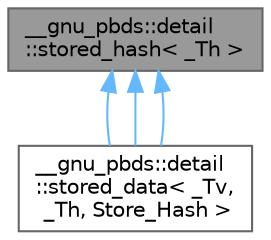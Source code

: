 digraph "__gnu_pbds::detail::stored_hash&lt; _Th &gt;"
{
 // LATEX_PDF_SIZE
  bgcolor="transparent";
  edge [fontname=Helvetica,fontsize=10,labelfontname=Helvetica,labelfontsize=10];
  node [fontname=Helvetica,fontsize=10,shape=box,height=0.2,width=0.4];
  Node1 [id="Node000001",label="__gnu_pbds::detail\l::stored_hash\< _Th \>",height=0.2,width=0.4,color="gray40", fillcolor="grey60", style="filled", fontcolor="black",tooltip="Stored hash."];
  Node1 -> Node2 [id="edge1_Node000001_Node000002",dir="back",color="steelblue1",style="solid",tooltip=" "];
  Node2 [id="Node000002",label="__gnu_pbds::detail\l::stored_data\< _Tv,\l _Th, Store_Hash \>",height=0.2,width=0.4,color="gray40", fillcolor="white", style="filled",URL="$struct____gnu__pbds_1_1detail_1_1stored__data.html",tooltip=" "];
  Node1 -> Node2 [id="edge2_Node000001_Node000002",dir="back",color="steelblue1",style="solid",tooltip=" "];
  Node1 -> Node2 [id="edge3_Node000001_Node000002",dir="back",color="steelblue1",style="solid",tooltip=" "];
}
